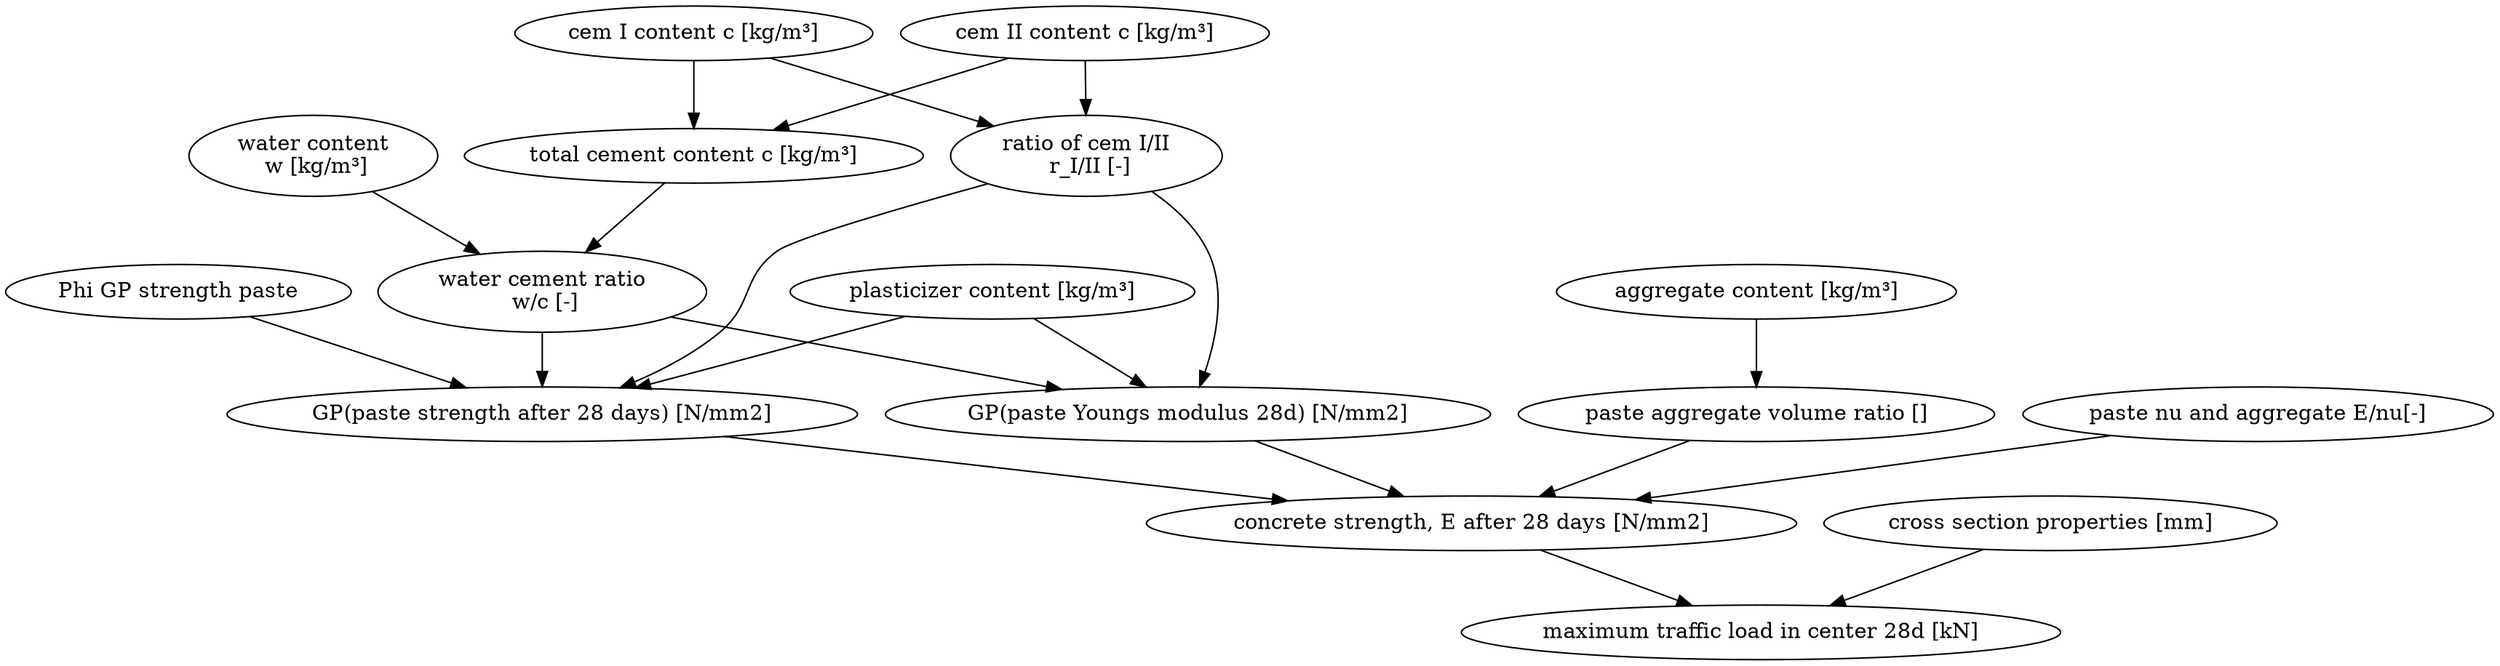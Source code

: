 // LebeDigital 
digraph LebeDigital {
	cemI [label="cem I content c [kg/m³]"]
	cemII [label="cem II content c [kg/m³]"]
	c [label="total cement content c [kg/m³]"]
	plasticizer [label="plasticizer content [kg/m³]"]
	"aggregate content" [label="aggregate content [kg/m³]"]
	cemI -> c
	cemII -> c
	ratio_cemI_cemII [label="ratio of cem I/II
 r_I/II [-]"]
	cemI -> ratio_cemI_cemII
	cemII -> ratio_cemI_cemII
	w [label="water content
 w [kg/m³]"]
	"w/c" [label="water cement ratio
 w/c [-]"]
	w -> "w/c"
	c -> "w/c"
	"Phi GP strength paste" [label="Phi GP strength paste"]
	"Phi GP strength paste" -> "paste strength 28d"
	"paste strength 28d" [label="GP(paste strength after 28 days) [N/mm2]"]
	"paste strength 28d" -> "concrete strength, E 28d"
	"aggregate content" -> "paste/aggregate volume ratio"
	plasticizer -> "paste strength 28d"
	plasticizer -> "E paste"
	"paste/aggregate volume ratio" [label="paste aggregate volume ratio []"]
	"paste/aggregate volume ratio" -> "concrete strength, E 28d"
	ratio_cemI_cemII -> "E paste"
	ratio_cemI_cemII -> "paste strength 28d"
	"E paste" [label="GP(paste Youngs modulus 28d) [N/mm2]"]
	"E paste" -> "concrete strength, E 28d"
	"w/c" -> "E paste"
	"w/c" -> "paste strength 28d"
	"nu paste, E,nu aggregates" [label="paste nu and aggregate E/nu[-]"]
	"nu paste, E,nu aggregates" -> "concrete strength, E 28d"
	"concrete strength, E 28d" [label="concrete strength, E after 28 days [N/mm2]"]
	"concrete strength, E 28d" -> "load bearing capacity"
	"cross section" [label="cross section properties [mm]"]
	"cross section" -> "load bearing capacity"
	"load bearing capacity" [label="maximum traffic load in center 28d [kN]"]
}
